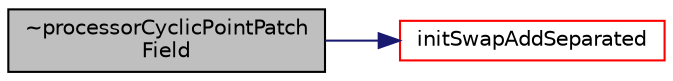 digraph "~processorCyclicPointPatchField"
{
  bgcolor="transparent";
  edge [fontname="Helvetica",fontsize="10",labelfontname="Helvetica",labelfontsize="10"];
  node [fontname="Helvetica",fontsize="10",shape=record];
  rankdir="LR";
  Node1 [label="~processorCyclicPointPatch\lField",height=0.2,width=0.4,color="black", fillcolor="grey75", style="filled", fontcolor="black"];
  Node1 -> Node2 [color="midnightblue",fontsize="10",style="solid",fontname="Helvetica"];
  Node2 [label="initSwapAddSeparated",height=0.2,width=0.4,color="red",URL="$a01987.html#af602c7675c122a21a28e6930aec2a7a2",tooltip="Initialise swap of non-collocated patch point values. "];
}
